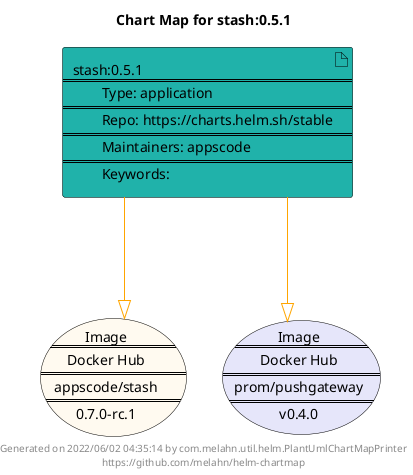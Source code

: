 @startuml
skinparam linetype ortho
skinparam backgroundColor white
skinparam usecaseBorderColor black
skinparam usecaseArrowColor LightSlateGray
skinparam artifactBorderColor black
skinparam artifactArrowColor LightSlateGray

title Chart Map for stash:0.5.1

'There is one referenced Helm Chart
artifact "stash:0.5.1\n====\n\tType: application\n====\n\tRepo: https://charts.helm.sh/stable\n====\n\tMaintainers: appscode\n====\n\tKeywords: " as stash_0_5_1 #LightSeaGreen

'There are 2 referenced Docker Images
usecase "Image\n====\nDocker Hub\n====\nappscode/stash\n====\n0.7.0-rc.1" as appscode_stash_0_7_0_rc_1 #FloralWhite
usecase "Image\n====\nDocker Hub\n====\nprom/pushgateway\n====\nv0.4.0" as prom_pushgateway_v0_4_0 #Lavender

'Chart Dependencies
stash_0_5_1--[#orange]-|>prom_pushgateway_v0_4_0
stash_0_5_1--[#orange]-|>appscode_stash_0_7_0_rc_1

center footer Generated on 2022/06/02 04:35:14 by com.melahn.util.helm.PlantUmlChartMapPrinter\nhttps://github.com/melahn/helm-chartmap
@enduml
